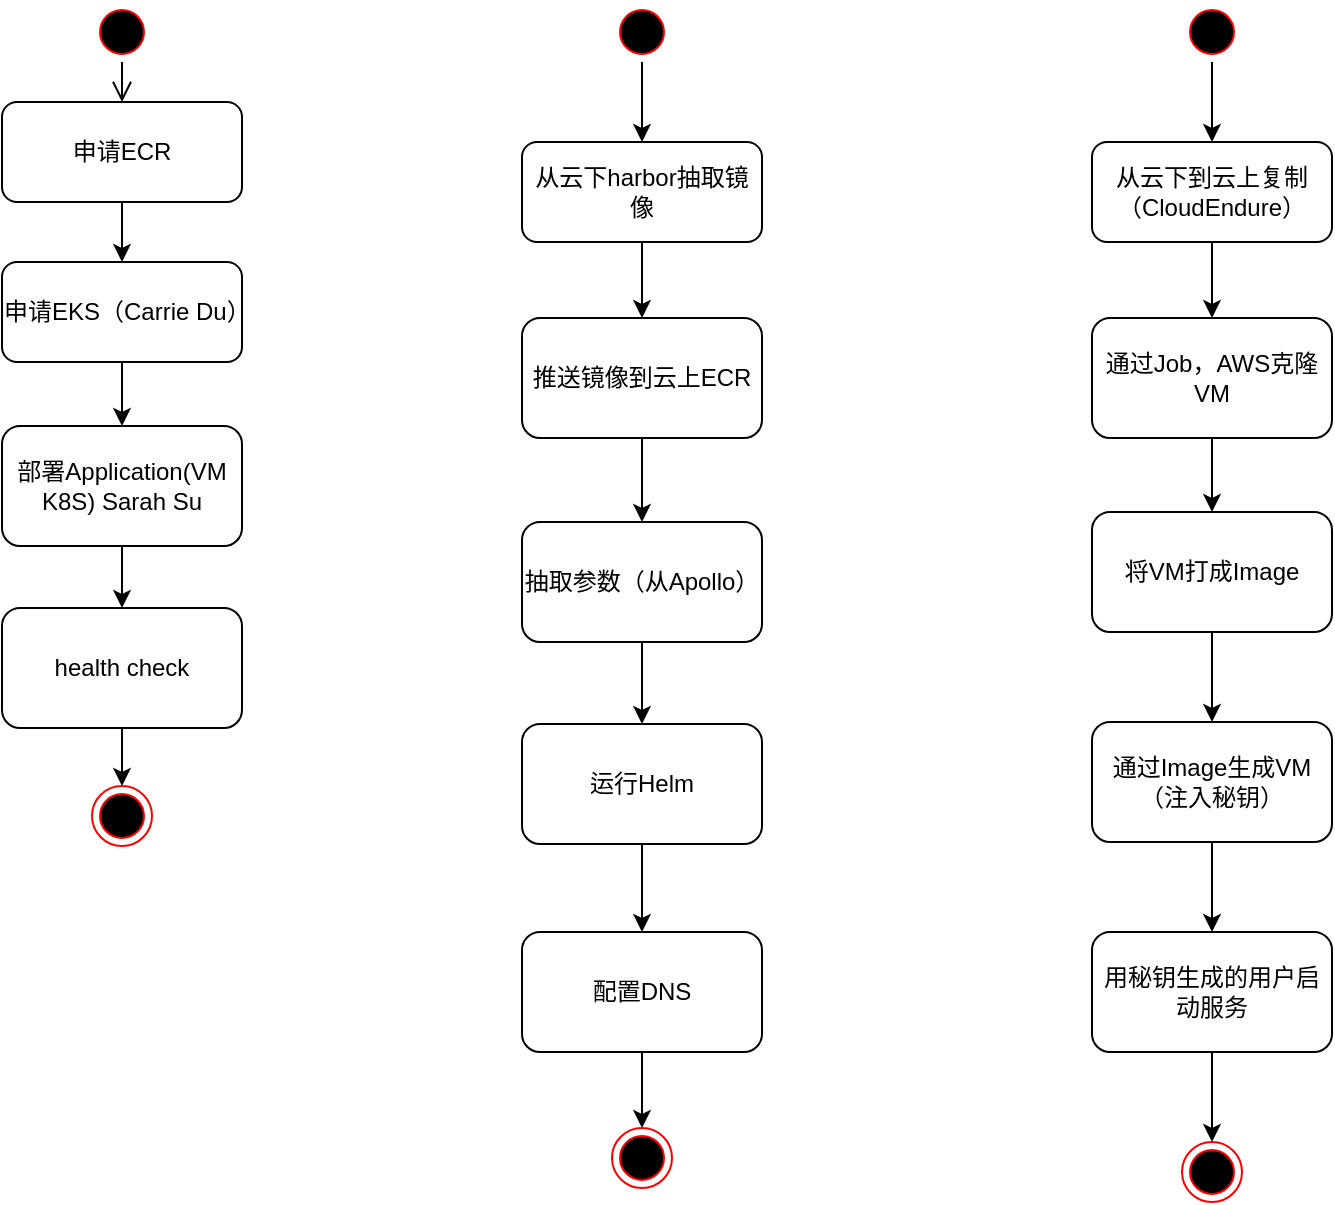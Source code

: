 <mxfile version="13.8.1" type="github">
  <diagram id="BMevfkKDMSV5yCwqt1LY" name="Page-1">
    <mxGraphModel dx="1422" dy="763" grid="1" gridSize="10" guides="1" tooltips="1" connect="1" arrows="1" fold="1" page="1" pageScale="1" pageWidth="1920" pageHeight="1200" math="0" shadow="0">
      <root>
        <mxCell id="0" />
        <mxCell id="1" parent="0" />
        <mxCell id="pzT-h00lOB3pdJxOEtcz-1" value="" style="ellipse;html=1;shape=startState;fillColor=#000000;strokeColor=#ff0000;" parent="1" vertex="1">
          <mxGeometry x="145" y="68" width="30" height="30" as="geometry" />
        </mxCell>
        <mxCell id="pzT-h00lOB3pdJxOEtcz-2" value="" style="edgeStyle=orthogonalEdgeStyle;html=1;verticalAlign=bottom;endArrow=open;endSize=8;entryX=0.5;entryY=0;entryDx=0;entryDy=0;" parent="1" source="pzT-h00lOB3pdJxOEtcz-1" target="CKKBYsWl8Wb_sM6-ShsY-4" edge="1">
          <mxGeometry relative="1" as="geometry">
            <mxPoint x="115" y="218" as="targetPoint" />
          </mxGeometry>
        </mxCell>
        <mxCell id="pzT-h00lOB3pdJxOEtcz-5" value="" style="edgeStyle=orthogonalEdgeStyle;rounded=0;orthogonalLoop=1;jettySize=auto;html=1;entryX=0.5;entryY=0;entryDx=0;entryDy=0;" parent="1" source="pzT-h00lOB3pdJxOEtcz-3" target="pzT-h00lOB3pdJxOEtcz-8" edge="1">
          <mxGeometry relative="1" as="geometry">
            <mxPoint x="320" y="300" as="targetPoint" />
          </mxGeometry>
        </mxCell>
        <mxCell id="pzT-h00lOB3pdJxOEtcz-3" value="&lt;div&gt;申请EKS（Carrie Du）&lt;/div&gt;" style="rounded=1;whiteSpace=wrap;html=1;" parent="1" vertex="1">
          <mxGeometry x="100" y="198" width="120" height="50" as="geometry" />
        </mxCell>
        <mxCell id="pzT-h00lOB3pdJxOEtcz-8" value="&lt;div&gt;部署Application(VM K8S) Sarah Su&lt;br&gt;&lt;/div&gt;" style="whiteSpace=wrap;html=1;rounded=1;" parent="1" vertex="1">
          <mxGeometry x="100" y="280" width="120" height="60" as="geometry" />
        </mxCell>
        <mxCell id="pzT-h00lOB3pdJxOEtcz-13" style="edgeStyle=orthogonalEdgeStyle;rounded=0;orthogonalLoop=1;jettySize=auto;html=1;exitX=0.5;exitY=1;exitDx=0;exitDy=0;entryX=0.5;entryY=0;entryDx=0;entryDy=0;" parent="1" source="pzT-h00lOB3pdJxOEtcz-10" target="pzT-h00lOB3pdJxOEtcz-12" edge="1">
          <mxGeometry relative="1" as="geometry" />
        </mxCell>
        <mxCell id="pzT-h00lOB3pdJxOEtcz-10" value="health check" style="whiteSpace=wrap;html=1;rounded=1;" parent="1" vertex="1">
          <mxGeometry x="100" y="371" width="120" height="60" as="geometry" />
        </mxCell>
        <mxCell id="pzT-h00lOB3pdJxOEtcz-12" value="" style="ellipse;html=1;shape=endState;fillColor=#000000;strokeColor=#ff0000;" parent="1" vertex="1">
          <mxGeometry x="145" y="460" width="30" height="30" as="geometry" />
        </mxCell>
        <mxCell id="CKKBYsWl8Wb_sM6-ShsY-5" style="edgeStyle=orthogonalEdgeStyle;rounded=0;orthogonalLoop=1;jettySize=auto;html=1;exitX=0.5;exitY=1;exitDx=0;exitDy=0;entryX=0.5;entryY=0;entryDx=0;entryDy=0;strokeColor=#000000;" parent="1" source="CKKBYsWl8Wb_sM6-ShsY-4" target="pzT-h00lOB3pdJxOEtcz-3" edge="1">
          <mxGeometry relative="1" as="geometry" />
        </mxCell>
        <mxCell id="CKKBYsWl8Wb_sM6-ShsY-4" value="申请ECR" style="rounded=1;whiteSpace=wrap;html=1;" parent="1" vertex="1">
          <mxGeometry x="100" y="118" width="120" height="50" as="geometry" />
        </mxCell>
        <mxCell id="CKKBYsWl8Wb_sM6-ShsY-7" value="" style="ellipse;html=1;shape=startState;fillColor=#000000;strokeColor=#ff0000;" parent="1" vertex="1">
          <mxGeometry x="405" y="68" width="30" height="30" as="geometry" />
        </mxCell>
        <mxCell id="CKKBYsWl8Wb_sM6-ShsY-9" value="" style="edgeStyle=orthogonalEdgeStyle;rounded=0;orthogonalLoop=1;jettySize=auto;html=1;strokeColor=#000000;exitX=0.5;exitY=1;exitDx=0;exitDy=0;entryX=0.5;entryY=0;entryDx=0;entryDy=0;" parent="1" source="CKKBYsWl8Wb_sM6-ShsY-7" target="CKKBYsWl8Wb_sM6-ShsY-8" edge="1">
          <mxGeometry relative="1" as="geometry">
            <mxPoint x="525" y="98" as="targetPoint" />
          </mxGeometry>
        </mxCell>
        <mxCell id="CKKBYsWl8Wb_sM6-ShsY-11" value="" style="edgeStyle=orthogonalEdgeStyle;rounded=0;orthogonalLoop=1;jettySize=auto;html=1;strokeColor=#000000;" parent="1" source="CKKBYsWl8Wb_sM6-ShsY-8" target="CKKBYsWl8Wb_sM6-ShsY-10" edge="1">
          <mxGeometry relative="1" as="geometry" />
        </mxCell>
        <mxCell id="CKKBYsWl8Wb_sM6-ShsY-8" value="从云下harbor抽取镜像" style="rounded=1;whiteSpace=wrap;html=1;" parent="1" vertex="1">
          <mxGeometry x="360" y="138" width="120" height="50" as="geometry" />
        </mxCell>
        <mxCell id="CKKBYsWl8Wb_sM6-ShsY-13" value="" style="edgeStyle=orthogonalEdgeStyle;rounded=0;orthogonalLoop=1;jettySize=auto;html=1;strokeColor=#000000;" parent="1" source="CKKBYsWl8Wb_sM6-ShsY-10" target="CKKBYsWl8Wb_sM6-ShsY-12" edge="1">
          <mxGeometry relative="1" as="geometry" />
        </mxCell>
        <mxCell id="CKKBYsWl8Wb_sM6-ShsY-10" value="推送镜像到云上ECR" style="whiteSpace=wrap;html=1;rounded=1;" parent="1" vertex="1">
          <mxGeometry x="360" y="226" width="120" height="60" as="geometry" />
        </mxCell>
        <mxCell id="CKKBYsWl8Wb_sM6-ShsY-15" value="" style="edgeStyle=orthogonalEdgeStyle;rounded=0;orthogonalLoop=1;jettySize=auto;html=1;strokeColor=#000000;" parent="1" source="CKKBYsWl8Wb_sM6-ShsY-12" target="CKKBYsWl8Wb_sM6-ShsY-14" edge="1">
          <mxGeometry relative="1" as="geometry" />
        </mxCell>
        <mxCell id="CKKBYsWl8Wb_sM6-ShsY-12" value="抽取参数（从Apollo）" style="whiteSpace=wrap;html=1;rounded=1;" parent="1" vertex="1">
          <mxGeometry x="360" y="328" width="120" height="60" as="geometry" />
        </mxCell>
        <mxCell id="CKKBYsWl8Wb_sM6-ShsY-18" style="edgeStyle=orthogonalEdgeStyle;rounded=0;orthogonalLoop=1;jettySize=auto;html=1;entryX=0.5;entryY=0;entryDx=0;entryDy=0;strokeColor=#000000;exitX=0.5;exitY=1;exitDx=0;exitDy=0;" parent="1" source="0UomY-3y-lxJiFdD-gnZ-2" target="CKKBYsWl8Wb_sM6-ShsY-16" edge="1">
          <mxGeometry relative="1" as="geometry">
            <mxPoint x="315" y="568" as="sourcePoint" />
          </mxGeometry>
        </mxCell>
        <mxCell id="0UomY-3y-lxJiFdD-gnZ-3" value="" style="edgeStyle=orthogonalEdgeStyle;rounded=0;orthogonalLoop=1;jettySize=auto;html=1;" edge="1" parent="1" source="CKKBYsWl8Wb_sM6-ShsY-14" target="0UomY-3y-lxJiFdD-gnZ-2">
          <mxGeometry relative="1" as="geometry" />
        </mxCell>
        <mxCell id="CKKBYsWl8Wb_sM6-ShsY-14" value="运行Helm" style="whiteSpace=wrap;html=1;rounded=1;" parent="1" vertex="1">
          <mxGeometry x="360" y="429" width="120" height="60" as="geometry" />
        </mxCell>
        <mxCell id="CKKBYsWl8Wb_sM6-ShsY-16" value="" style="ellipse;html=1;shape=endState;fillColor=#000000;strokeColor=#ff0000;" parent="1" vertex="1">
          <mxGeometry x="405" y="631" width="30" height="30" as="geometry" />
        </mxCell>
        <mxCell id="CKKBYsWl8Wb_sM6-ShsY-32" value="" style="ellipse;html=1;shape=startState;fillColor=#000000;strokeColor=#ff0000;" parent="1" vertex="1">
          <mxGeometry x="690" y="68" width="30" height="30" as="geometry" />
        </mxCell>
        <mxCell id="CKKBYsWl8Wb_sM6-ShsY-33" value="" style="edgeStyle=orthogonalEdgeStyle;rounded=0;orthogonalLoop=1;jettySize=auto;html=1;strokeColor=#000000;exitX=0.5;exitY=1;exitDx=0;exitDy=0;entryX=0.5;entryY=0;entryDx=0;entryDy=0;" parent="1" source="CKKBYsWl8Wb_sM6-ShsY-32" target="CKKBYsWl8Wb_sM6-ShsY-35" edge="1">
          <mxGeometry relative="1" as="geometry">
            <mxPoint x="810" y="98" as="targetPoint" />
          </mxGeometry>
        </mxCell>
        <mxCell id="CKKBYsWl8Wb_sM6-ShsY-34" value="" style="edgeStyle=orthogonalEdgeStyle;rounded=0;orthogonalLoop=1;jettySize=auto;html=1;strokeColor=#000000;entryX=0.5;entryY=0;entryDx=0;entryDy=0;" parent="1" source="CKKBYsWl8Wb_sM6-ShsY-35" target="CKKBYsWl8Wb_sM6-ShsY-44" edge="1">
          <mxGeometry relative="1" as="geometry">
            <mxPoint x="705" y="218" as="targetPoint" />
          </mxGeometry>
        </mxCell>
        <mxCell id="CKKBYsWl8Wb_sM6-ShsY-35" value="从云下到云上复制（CloudEndure）" style="rounded=1;whiteSpace=wrap;html=1;" parent="1" vertex="1">
          <mxGeometry x="645" y="138" width="120" height="50" as="geometry" />
        </mxCell>
        <mxCell id="CKKBYsWl8Wb_sM6-ShsY-36" value="" style="edgeStyle=orthogonalEdgeStyle;rounded=0;orthogonalLoop=1;jettySize=auto;html=1;strokeColor=#000000;" parent="1" source="CKKBYsWl8Wb_sM6-ShsY-37" target="CKKBYsWl8Wb_sM6-ShsY-39" edge="1">
          <mxGeometry relative="1" as="geometry" />
        </mxCell>
        <mxCell id="CKKBYsWl8Wb_sM6-ShsY-37" value="将VM打成Image" style="whiteSpace=wrap;html=1;rounded=1;" parent="1" vertex="1">
          <mxGeometry x="645" y="323" width="120" height="60" as="geometry" />
        </mxCell>
        <mxCell id="CKKBYsWl8Wb_sM6-ShsY-38" value="" style="edgeStyle=orthogonalEdgeStyle;rounded=0;orthogonalLoop=1;jettySize=auto;html=1;strokeColor=#000000;" parent="1" source="CKKBYsWl8Wb_sM6-ShsY-39" target="CKKBYsWl8Wb_sM6-ShsY-41" edge="1">
          <mxGeometry relative="1" as="geometry" />
        </mxCell>
        <mxCell id="CKKBYsWl8Wb_sM6-ShsY-39" value="通过Image生成VM（注入秘钥）" style="whiteSpace=wrap;html=1;rounded=1;" parent="1" vertex="1">
          <mxGeometry x="645" y="428" width="120" height="60" as="geometry" />
        </mxCell>
        <mxCell id="CKKBYsWl8Wb_sM6-ShsY-40" style="edgeStyle=orthogonalEdgeStyle;rounded=0;orthogonalLoop=1;jettySize=auto;html=1;exitX=0.5;exitY=1;exitDx=0;exitDy=0;entryX=0.5;entryY=0;entryDx=0;entryDy=0;strokeColor=#000000;" parent="1" source="CKKBYsWl8Wb_sM6-ShsY-41" target="CKKBYsWl8Wb_sM6-ShsY-42" edge="1">
          <mxGeometry relative="1" as="geometry" />
        </mxCell>
        <mxCell id="CKKBYsWl8Wb_sM6-ShsY-41" value="用秘钥生成的用户启动服务" style="whiteSpace=wrap;html=1;rounded=1;" parent="1" vertex="1">
          <mxGeometry x="645" y="533" width="120" height="60" as="geometry" />
        </mxCell>
        <mxCell id="CKKBYsWl8Wb_sM6-ShsY-42" value="" style="ellipse;html=1;shape=endState;fillColor=#000000;strokeColor=#ff0000;" parent="1" vertex="1">
          <mxGeometry x="690" y="638" width="30" height="30" as="geometry" />
        </mxCell>
        <mxCell id="CKKBYsWl8Wb_sM6-ShsY-43" value="" style="edgeStyle=orthogonalEdgeStyle;rounded=0;orthogonalLoop=1;jettySize=auto;html=1;strokeColor=#000000;entryX=0.5;entryY=0;entryDx=0;entryDy=0;" parent="1" source="CKKBYsWl8Wb_sM6-ShsY-44" target="CKKBYsWl8Wb_sM6-ShsY-37" edge="1">
          <mxGeometry relative="1" as="geometry">
            <mxPoint x="805" y="318" as="targetPoint" />
            <Array as="points">
              <mxPoint x="705" y="323" />
              <mxPoint x="705" y="323" />
            </Array>
          </mxGeometry>
        </mxCell>
        <mxCell id="CKKBYsWl8Wb_sM6-ShsY-44" value="通过Job，AWS克隆VM" style="whiteSpace=wrap;html=1;rounded=1;" parent="1" vertex="1">
          <mxGeometry x="645" y="226" width="120" height="60" as="geometry" />
        </mxCell>
        <mxCell id="0UomY-3y-lxJiFdD-gnZ-1" value="" style="edgeStyle=orthogonalEdgeStyle;rounded=0;orthogonalLoop=1;jettySize=auto;html=1;entryX=0.5;entryY=0;entryDx=0;entryDy=0;exitX=0.5;exitY=1;exitDx=0;exitDy=0;" edge="1" parent="1" source="pzT-h00lOB3pdJxOEtcz-8" target="pzT-h00lOB3pdJxOEtcz-10">
          <mxGeometry relative="1" as="geometry">
            <mxPoint x="179" y="248" as="sourcePoint" />
            <mxPoint x="160" y="450" as="targetPoint" />
          </mxGeometry>
        </mxCell>
        <mxCell id="0UomY-3y-lxJiFdD-gnZ-2" value="&lt;div&gt;配置DNS&lt;/div&gt;" style="whiteSpace=wrap;html=1;rounded=1;" vertex="1" parent="1">
          <mxGeometry x="360" y="533" width="120" height="60" as="geometry" />
        </mxCell>
      </root>
    </mxGraphModel>
  </diagram>
</mxfile>
